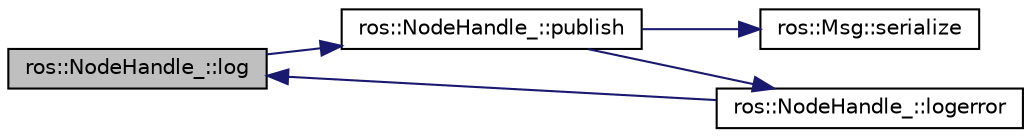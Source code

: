 digraph "ros::NodeHandle_::log"
{
  edge [fontname="Helvetica",fontsize="10",labelfontname="Helvetica",labelfontsize="10"];
  node [fontname="Helvetica",fontsize="10",shape=record];
  rankdir="LR";
  Node1 [label="ros::NodeHandle_::log",height=0.2,width=0.4,color="black", fillcolor="grey75", style="filled" fontcolor="black"];
  Node1 -> Node2 [color="midnightblue",fontsize="10",style="solid",fontname="Helvetica"];
  Node2 [label="ros::NodeHandle_::publish",height=0.2,width=0.4,color="black", fillcolor="white", style="filled",URL="$classros_1_1_node_handle__.html#ac4083fb8c4a983be2d1cd78243c6c815"];
  Node2 -> Node3 [color="midnightblue",fontsize="10",style="solid",fontname="Helvetica"];
  Node3 [label="ros::Msg::serialize",height=0.2,width=0.4,color="black", fillcolor="white", style="filled",URL="$classros_1_1_msg.html#a59d90898711c6632ec494985f43ca709"];
  Node2 -> Node4 [color="midnightblue",fontsize="10",style="solid",fontname="Helvetica"];
  Node4 [label="ros::NodeHandle_::logerror",height=0.2,width=0.4,color="black", fillcolor="white", style="filled",URL="$classros_1_1_node_handle__.html#ab83e1d5c531d5399638f33351f094910"];
  Node4 -> Node1 [color="midnightblue",fontsize="10",style="solid",fontname="Helvetica"];
}
